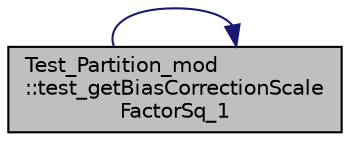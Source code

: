 digraph "Test_Partition_mod::test_getBiasCorrectionScaleFactorSq_1"
{
 // LATEX_PDF_SIZE
  edge [fontname="Helvetica",fontsize="10",labelfontname="Helvetica",labelfontsize="10"];
  node [fontname="Helvetica",fontsize="10",shape=record];
  rankdir="LR";
  Node1 [label="Test_Partition_mod\l::test_getBiasCorrectionScale\lFactorSq_1",height=0.2,width=0.4,color="black", fillcolor="grey75", style="filled", fontcolor="black",tooltip="Output the bias predictions for comparison with MATLAB."];
  Node1 -> Node1 [color="midnightblue",fontsize="10",style="solid",fontname="Helvetica"];
}
